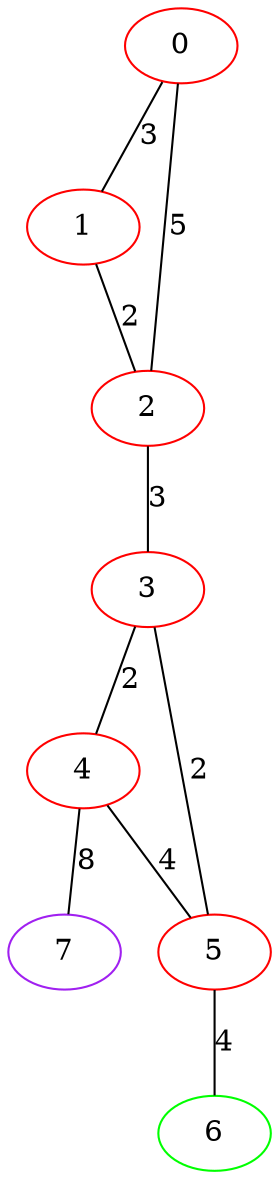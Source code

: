graph "" {
0 [color=red, weight=1];
1 [color=red, weight=1];
2 [color=red, weight=1];
3 [color=red, weight=1];
4 [color=red, weight=1];
5 [color=red, weight=1];
6 [color=green, weight=2];
7 [color=purple, weight=4];
0 -- 1  [key=0, label=3];
0 -- 2  [key=0, label=5];
1 -- 2  [key=0, label=2];
2 -- 3  [key=0, label=3];
3 -- 4  [key=0, label=2];
3 -- 5  [key=0, label=2];
4 -- 5  [key=0, label=4];
4 -- 7  [key=0, label=8];
5 -- 6  [key=0, label=4];
}
